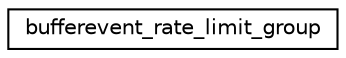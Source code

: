 digraph G
{
  edge [fontname="Helvetica",fontsize="10",labelfontname="Helvetica",labelfontsize="10"];
  node [fontname="Helvetica",fontsize="10",shape=record];
  rankdir="LR";
  Node1 [label="bufferevent_rate_limit_group",height=0.2,width=0.4,color="black", fillcolor="white", style="filled",URL="$structbufferevent__rate__limit__group.html"];
}
